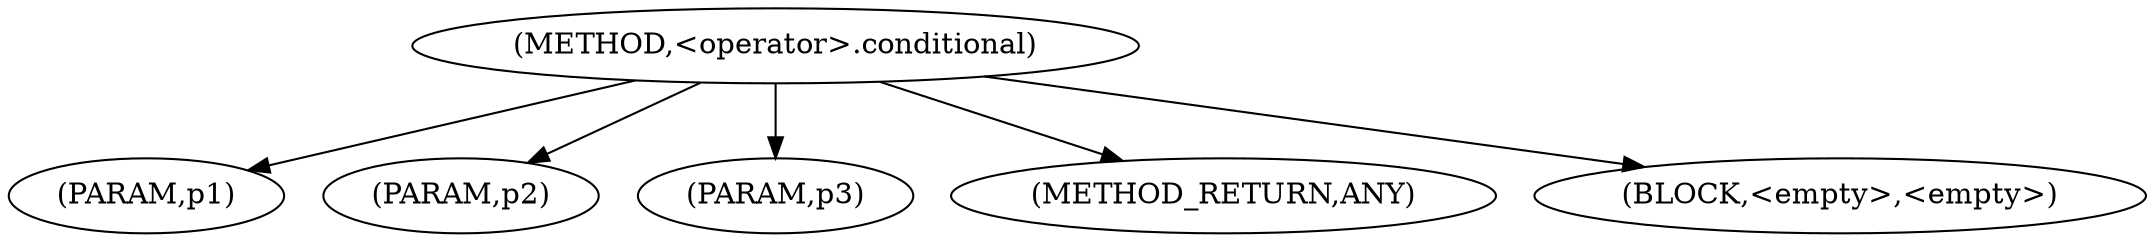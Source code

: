 digraph "&lt;operator&gt;.conditional" {  
"99979" [label = <(METHOD,&lt;operator&gt;.conditional)> ]
"99980" [label = <(PARAM,p1)> ]
"99981" [label = <(PARAM,p2)> ]
"99982" [label = <(PARAM,p3)> ]
"99983" [label = <(METHOD_RETURN,ANY)> ]
"99984" [label = <(BLOCK,&lt;empty&gt;,&lt;empty&gt;)> ]
  "99979" -> "99983" 
  "99979" -> "99980" 
  "99979" -> "99984" 
  "99979" -> "99981" 
  "99979" -> "99982" 
}
